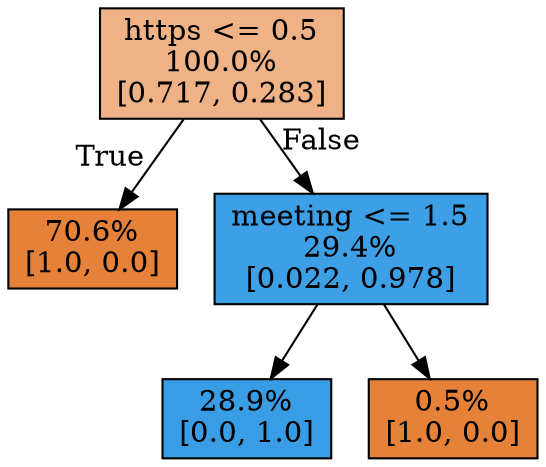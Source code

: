 digraph Tree {
node [shape=box, style="filled", color="black"] ;
0 [label="https <= 0.5\n100.0%\n[0.717, 0.283]", fillcolor="#e581399b"] ;
1 [label="70.6%\n[1.0, 0.0]", fillcolor="#e58139ff"] ;
0 -> 1 [labeldistance=2.5, labelangle=45, headlabel="True"] ;
2 [label="meeting <= 1.5\n29.4%\n[0.022, 0.978]", fillcolor="#399de5f9"] ;
0 -> 2 [labeldistance=2.5, labelangle=-45, headlabel="False"] ;
3 [label="28.9%\n[0.0, 1.0]", fillcolor="#399de5ff"] ;
2 -> 3 ;
4 [label="0.5%\n[1.0, 0.0]", fillcolor="#e58139ff"] ;
2 -> 4 ;
}